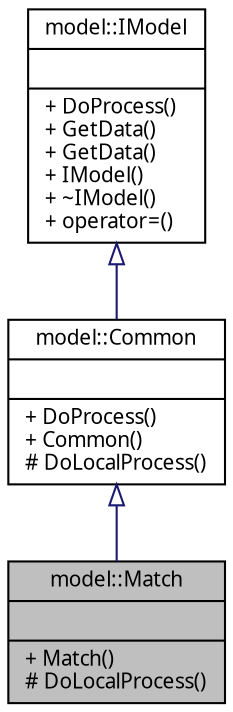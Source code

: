 digraph "model::Match"
{
 // INTERACTIVE_SVG=YES
  edge [fontname="Verdana",fontsize="10",labelfontname="Verdana",labelfontsize="10"];
  node [fontname="Verdana",fontsize="10",shape=record];
  Node1 [label="{model::Match\n||+ Match()\l# DoLocalProcess()\l}",height=0.2,width=0.4,color="black", fillcolor="grey75", style="filled", fontcolor="black"];
  Node2 -> Node1 [dir="back",color="midnightblue",fontsize="10",style="solid",arrowtail="onormal",fontname="Verdana"];
  Node2 [label="{model::Common\n||+ DoProcess()\l+ Common()\l# DoLocalProcess()\l}",height=0.2,width=0.4,color="black", fillcolor="white", style="filled",URL="$classmodel_1_1_common.html",tooltip="Класс входит в Проект RegexTester   Класс, содержащий общую логику обработки исходных строк..."];
  Node3 -> Node2 [dir="back",color="midnightblue",fontsize="10",style="solid",arrowtail="onormal",fontname="Verdana"];
  Node3 [label="{model::IModel\n||+ DoProcess()\l+ GetData()\l+ GetData()\l+ IModel()\l+ ~IModel()\l+ operator=()\l}",height=0.2,width=0.4,color="black", fillcolor="white", style="filled",URL="$classmodel_1_1_i_model.html",tooltip="Класс входит в Проект RegexTester   Интерфейс модели. "];
}
